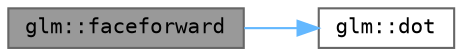 digraph "glm::faceforward"
{
 // LATEX_PDF_SIZE
  bgcolor="transparent";
  edge [fontname=Terminal,fontsize=10,labelfontname=Helvetica,labelfontsize=10];
  node [fontname=Terminal,fontsize=10,shape=box,height=0.2,width=0.4];
  rankdir="LR";
  Node1 [label="glm::faceforward",height=0.2,width=0.4,color="gray40", fillcolor="grey60", style="filled", fontcolor="black",tooltip=" "];
  Node1 -> Node2 [color="steelblue1",style="solid"];
  Node2 [label="glm::dot",height=0.2,width=0.4,color="grey40", fillcolor="white", style="filled",URL="$namespaceglm.html#aee4f67dd98afd5ecd486c06bbf72211d",tooltip=" "];
}

